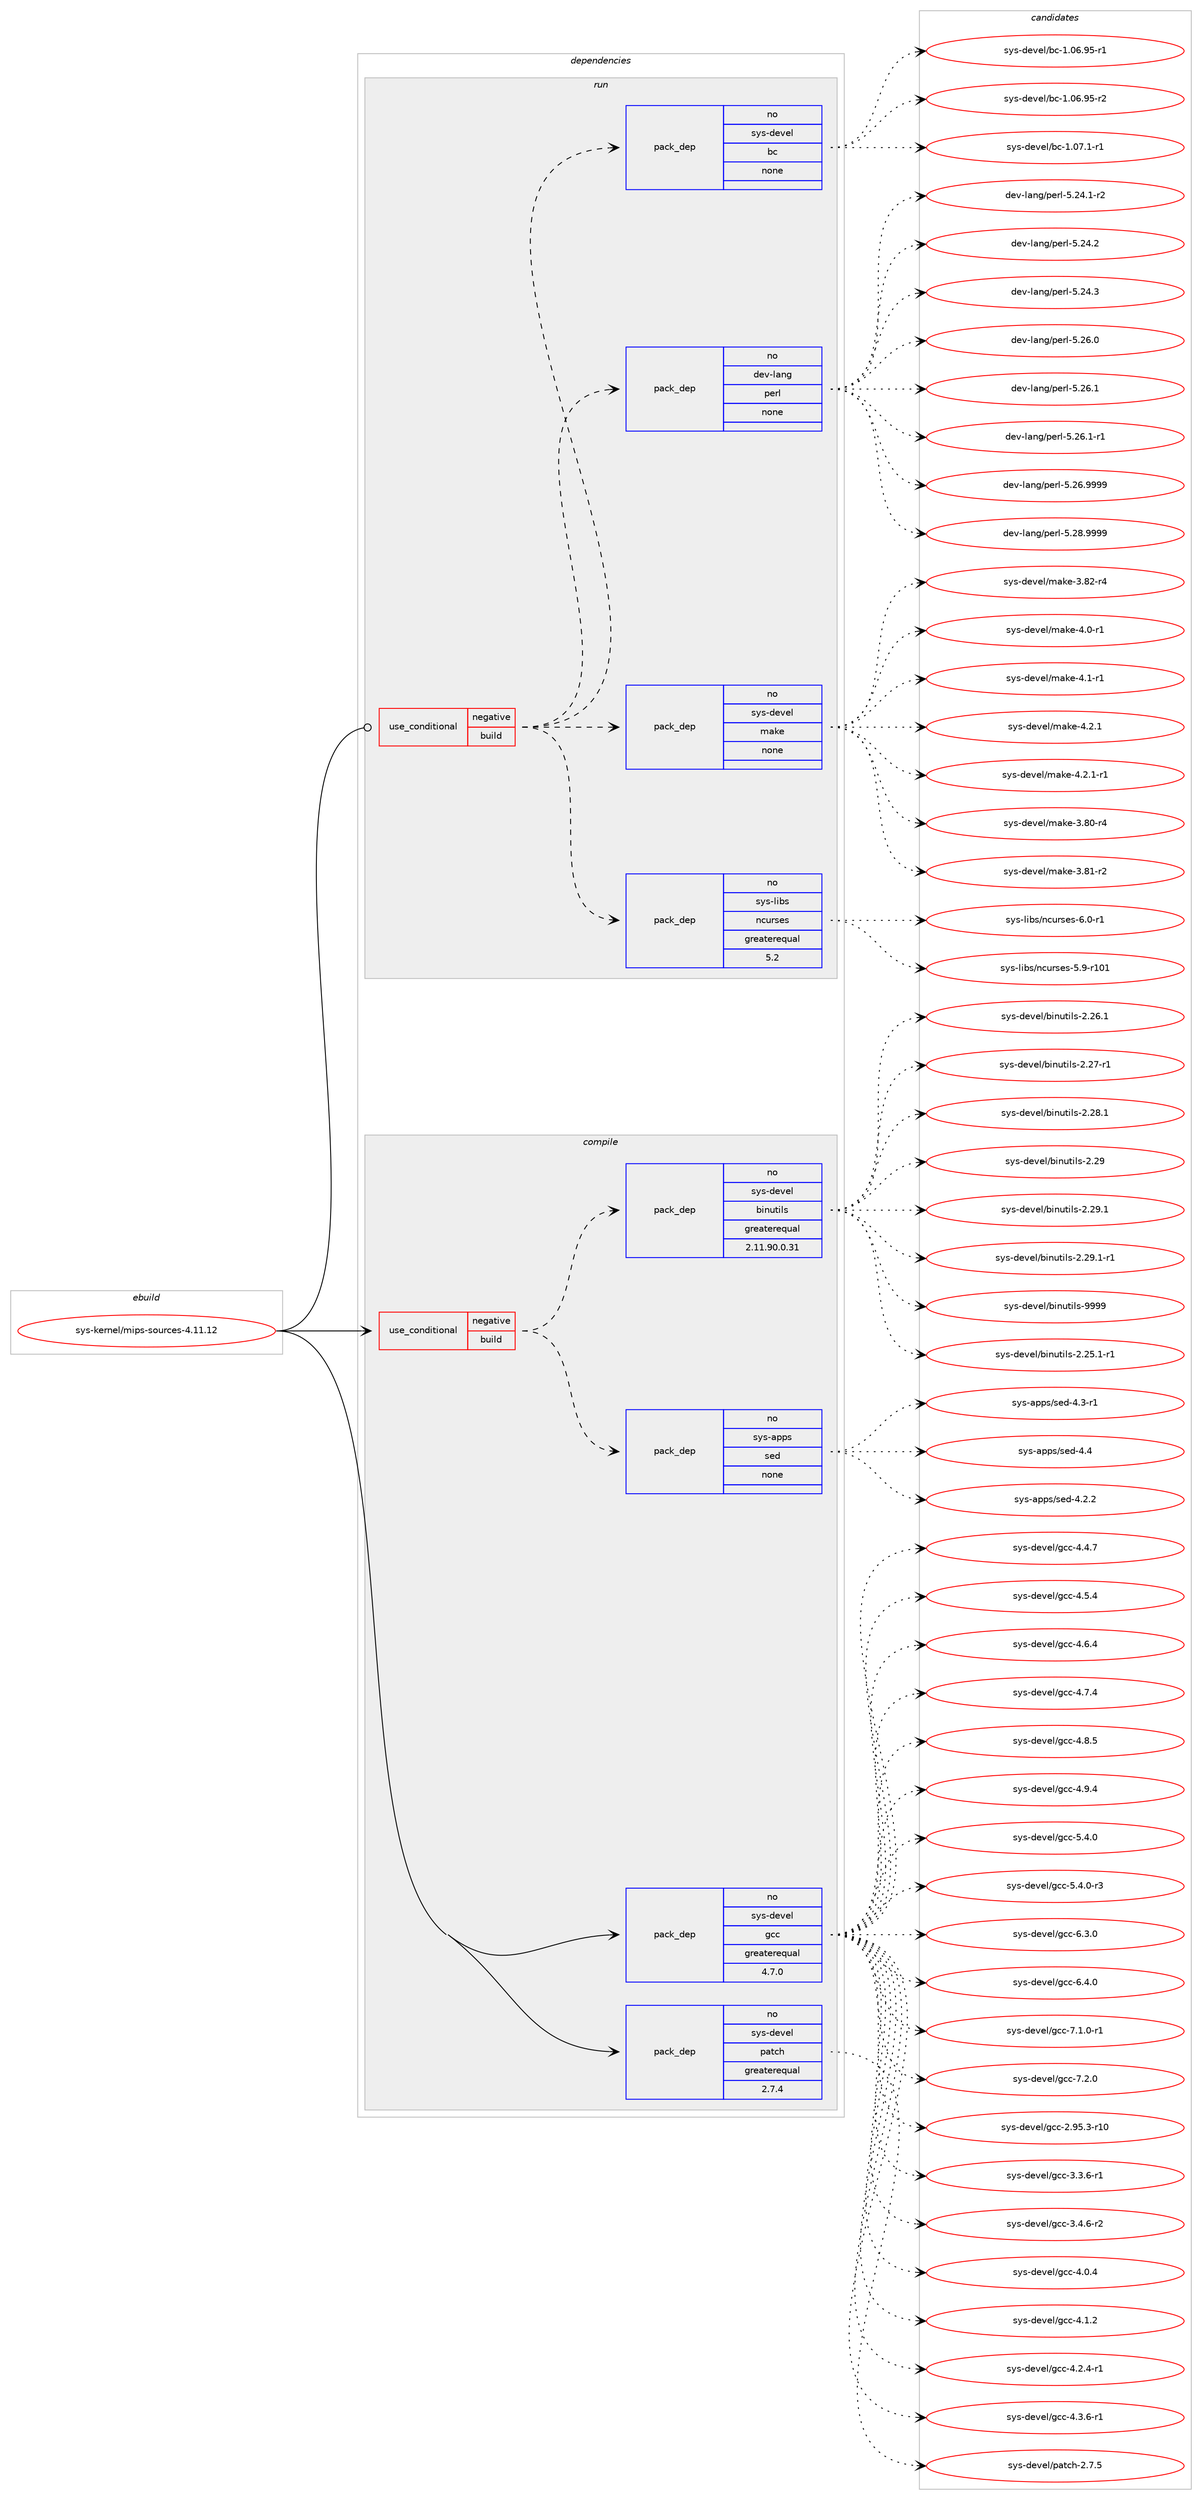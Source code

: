 digraph prolog {

# *************
# Graph options
# *************

newrank=true;
concentrate=true;
compound=true;
graph [rankdir=LR,fontname=Helvetica,fontsize=10,ranksep=1.5];#, ranksep=2.5, nodesep=0.2];
edge  [arrowhead=vee];
node  [fontname=Helvetica,fontsize=10];

# **********
# The ebuild
# **********

subgraph cluster_leftcol {
color=gray;
rank=same;
label=<<i>ebuild</i>>;
id [label="sys-kernel/mips-sources-4.11.12", color=red, width=4, href="../sys-kernel/mips-sources-4.11.12.svg"];
}

# ****************
# The dependencies
# ****************

subgraph cluster_midcol {
color=gray;
label=<<i>dependencies</i>>;
subgraph cluster_compile {
fillcolor="#eeeeee";
style=filled;
label=<<i>compile</i>>;
subgraph cond117758 {
dependency492505 [label=<<TABLE BORDER="0" CELLBORDER="1" CELLSPACING="0" CELLPADDING="4"><TR><TD ROWSPAN="3" CELLPADDING="10">use_conditional</TD></TR><TR><TD>negative</TD></TR><TR><TD>build</TD></TR></TABLE>>, shape=none, color=red];
subgraph pack366114 {
dependency492506 [label=<<TABLE BORDER="0" CELLBORDER="1" CELLSPACING="0" CELLPADDING="4" WIDTH="220"><TR><TD ROWSPAN="6" CELLPADDING="30">pack_dep</TD></TR><TR><TD WIDTH="110">no</TD></TR><TR><TD>sys-apps</TD></TR><TR><TD>sed</TD></TR><TR><TD>none</TD></TR><TR><TD></TD></TR></TABLE>>, shape=none, color=blue];
}
dependency492505:e -> dependency492506:w [weight=20,style="dashed",arrowhead="vee"];
subgraph pack366115 {
dependency492507 [label=<<TABLE BORDER="0" CELLBORDER="1" CELLSPACING="0" CELLPADDING="4" WIDTH="220"><TR><TD ROWSPAN="6" CELLPADDING="30">pack_dep</TD></TR><TR><TD WIDTH="110">no</TD></TR><TR><TD>sys-devel</TD></TR><TR><TD>binutils</TD></TR><TR><TD>greaterequal</TD></TR><TR><TD>2.11.90.0.31</TD></TR></TABLE>>, shape=none, color=blue];
}
dependency492505:e -> dependency492507:w [weight=20,style="dashed",arrowhead="vee"];
}
id:e -> dependency492505:w [weight=20,style="solid",arrowhead="vee"];
subgraph pack366116 {
dependency492508 [label=<<TABLE BORDER="0" CELLBORDER="1" CELLSPACING="0" CELLPADDING="4" WIDTH="220"><TR><TD ROWSPAN="6" CELLPADDING="30">pack_dep</TD></TR><TR><TD WIDTH="110">no</TD></TR><TR><TD>sys-devel</TD></TR><TR><TD>gcc</TD></TR><TR><TD>greaterequal</TD></TR><TR><TD>4.7.0</TD></TR></TABLE>>, shape=none, color=blue];
}
id:e -> dependency492508:w [weight=20,style="solid",arrowhead="vee"];
subgraph pack366117 {
dependency492509 [label=<<TABLE BORDER="0" CELLBORDER="1" CELLSPACING="0" CELLPADDING="4" WIDTH="220"><TR><TD ROWSPAN="6" CELLPADDING="30">pack_dep</TD></TR><TR><TD WIDTH="110">no</TD></TR><TR><TD>sys-devel</TD></TR><TR><TD>patch</TD></TR><TR><TD>greaterequal</TD></TR><TR><TD>2.7.4</TD></TR></TABLE>>, shape=none, color=blue];
}
id:e -> dependency492509:w [weight=20,style="solid",arrowhead="vee"];
}
subgraph cluster_compileandrun {
fillcolor="#eeeeee";
style=filled;
label=<<i>compile and run</i>>;
}
subgraph cluster_run {
fillcolor="#eeeeee";
style=filled;
label=<<i>run</i>>;
subgraph cond117759 {
dependency492510 [label=<<TABLE BORDER="0" CELLBORDER="1" CELLSPACING="0" CELLPADDING="4"><TR><TD ROWSPAN="3" CELLPADDING="10">use_conditional</TD></TR><TR><TD>negative</TD></TR><TR><TD>build</TD></TR></TABLE>>, shape=none, color=red];
subgraph pack366118 {
dependency492511 [label=<<TABLE BORDER="0" CELLBORDER="1" CELLSPACING="0" CELLPADDING="4" WIDTH="220"><TR><TD ROWSPAN="6" CELLPADDING="30">pack_dep</TD></TR><TR><TD WIDTH="110">no</TD></TR><TR><TD>sys-libs</TD></TR><TR><TD>ncurses</TD></TR><TR><TD>greaterequal</TD></TR><TR><TD>5.2</TD></TR></TABLE>>, shape=none, color=blue];
}
dependency492510:e -> dependency492511:w [weight=20,style="dashed",arrowhead="vee"];
subgraph pack366119 {
dependency492512 [label=<<TABLE BORDER="0" CELLBORDER="1" CELLSPACING="0" CELLPADDING="4" WIDTH="220"><TR><TD ROWSPAN="6" CELLPADDING="30">pack_dep</TD></TR><TR><TD WIDTH="110">no</TD></TR><TR><TD>sys-devel</TD></TR><TR><TD>make</TD></TR><TR><TD>none</TD></TR><TR><TD></TD></TR></TABLE>>, shape=none, color=blue];
}
dependency492510:e -> dependency492512:w [weight=20,style="dashed",arrowhead="vee"];
subgraph pack366120 {
dependency492513 [label=<<TABLE BORDER="0" CELLBORDER="1" CELLSPACING="0" CELLPADDING="4" WIDTH="220"><TR><TD ROWSPAN="6" CELLPADDING="30">pack_dep</TD></TR><TR><TD WIDTH="110">no</TD></TR><TR><TD>dev-lang</TD></TR><TR><TD>perl</TD></TR><TR><TD>none</TD></TR><TR><TD></TD></TR></TABLE>>, shape=none, color=blue];
}
dependency492510:e -> dependency492513:w [weight=20,style="dashed",arrowhead="vee"];
subgraph pack366121 {
dependency492514 [label=<<TABLE BORDER="0" CELLBORDER="1" CELLSPACING="0" CELLPADDING="4" WIDTH="220"><TR><TD ROWSPAN="6" CELLPADDING="30">pack_dep</TD></TR><TR><TD WIDTH="110">no</TD></TR><TR><TD>sys-devel</TD></TR><TR><TD>bc</TD></TR><TR><TD>none</TD></TR><TR><TD></TD></TR></TABLE>>, shape=none, color=blue];
}
dependency492510:e -> dependency492514:w [weight=20,style="dashed",arrowhead="vee"];
}
id:e -> dependency492510:w [weight=20,style="solid",arrowhead="odot"];
}
}

# **************
# The candidates
# **************

subgraph cluster_choices {
rank=same;
color=gray;
label=<<i>candidates</i>>;

subgraph choice366114 {
color=black;
nodesep=1;
choice115121115459711211211547115101100455246504650 [label="sys-apps/sed-4.2.2", color=red, width=4,href="../sys-apps/sed-4.2.2.svg"];
choice115121115459711211211547115101100455246514511449 [label="sys-apps/sed-4.3-r1", color=red, width=4,href="../sys-apps/sed-4.3-r1.svg"];
choice11512111545971121121154711510110045524652 [label="sys-apps/sed-4.4", color=red, width=4,href="../sys-apps/sed-4.4.svg"];
dependency492506:e -> choice115121115459711211211547115101100455246504650:w [style=dotted,weight="100"];
dependency492506:e -> choice115121115459711211211547115101100455246514511449:w [style=dotted,weight="100"];
dependency492506:e -> choice11512111545971121121154711510110045524652:w [style=dotted,weight="100"];
}
subgraph choice366115 {
color=black;
nodesep=1;
choice115121115451001011181011084798105110117116105108115455046505346494511449 [label="sys-devel/binutils-2.25.1-r1", color=red, width=4,href="../sys-devel/binutils-2.25.1-r1.svg"];
choice11512111545100101118101108479810511011711610510811545504650544649 [label="sys-devel/binutils-2.26.1", color=red, width=4,href="../sys-devel/binutils-2.26.1.svg"];
choice11512111545100101118101108479810511011711610510811545504650554511449 [label="sys-devel/binutils-2.27-r1", color=red, width=4,href="../sys-devel/binutils-2.27-r1.svg"];
choice11512111545100101118101108479810511011711610510811545504650564649 [label="sys-devel/binutils-2.28.1", color=red, width=4,href="../sys-devel/binutils-2.28.1.svg"];
choice1151211154510010111810110847981051101171161051081154550465057 [label="sys-devel/binutils-2.29", color=red, width=4,href="../sys-devel/binutils-2.29.svg"];
choice11512111545100101118101108479810511011711610510811545504650574649 [label="sys-devel/binutils-2.29.1", color=red, width=4,href="../sys-devel/binutils-2.29.1.svg"];
choice115121115451001011181011084798105110117116105108115455046505746494511449 [label="sys-devel/binutils-2.29.1-r1", color=red, width=4,href="../sys-devel/binutils-2.29.1-r1.svg"];
choice1151211154510010111810110847981051101171161051081154557575757 [label="sys-devel/binutils-9999", color=red, width=4,href="../sys-devel/binutils-9999.svg"];
dependency492507:e -> choice115121115451001011181011084798105110117116105108115455046505346494511449:w [style=dotted,weight="100"];
dependency492507:e -> choice11512111545100101118101108479810511011711610510811545504650544649:w [style=dotted,weight="100"];
dependency492507:e -> choice11512111545100101118101108479810511011711610510811545504650554511449:w [style=dotted,weight="100"];
dependency492507:e -> choice11512111545100101118101108479810511011711610510811545504650564649:w [style=dotted,weight="100"];
dependency492507:e -> choice1151211154510010111810110847981051101171161051081154550465057:w [style=dotted,weight="100"];
dependency492507:e -> choice11512111545100101118101108479810511011711610510811545504650574649:w [style=dotted,weight="100"];
dependency492507:e -> choice115121115451001011181011084798105110117116105108115455046505746494511449:w [style=dotted,weight="100"];
dependency492507:e -> choice1151211154510010111810110847981051101171161051081154557575757:w [style=dotted,weight="100"];
}
subgraph choice366116 {
color=black;
nodesep=1;
choice1151211154510010111810110847103999945504657534651451144948 [label="sys-devel/gcc-2.95.3-r10", color=red, width=4,href="../sys-devel/gcc-2.95.3-r10.svg"];
choice115121115451001011181011084710399994551465146544511449 [label="sys-devel/gcc-3.3.6-r1", color=red, width=4,href="../sys-devel/gcc-3.3.6-r1.svg"];
choice115121115451001011181011084710399994551465246544511450 [label="sys-devel/gcc-3.4.6-r2", color=red, width=4,href="../sys-devel/gcc-3.4.6-r2.svg"];
choice11512111545100101118101108471039999455246484652 [label="sys-devel/gcc-4.0.4", color=red, width=4,href="../sys-devel/gcc-4.0.4.svg"];
choice11512111545100101118101108471039999455246494650 [label="sys-devel/gcc-4.1.2", color=red, width=4,href="../sys-devel/gcc-4.1.2.svg"];
choice115121115451001011181011084710399994552465046524511449 [label="sys-devel/gcc-4.2.4-r1", color=red, width=4,href="../sys-devel/gcc-4.2.4-r1.svg"];
choice115121115451001011181011084710399994552465146544511449 [label="sys-devel/gcc-4.3.6-r1", color=red, width=4,href="../sys-devel/gcc-4.3.6-r1.svg"];
choice11512111545100101118101108471039999455246524655 [label="sys-devel/gcc-4.4.7", color=red, width=4,href="../sys-devel/gcc-4.4.7.svg"];
choice11512111545100101118101108471039999455246534652 [label="sys-devel/gcc-4.5.4", color=red, width=4,href="../sys-devel/gcc-4.5.4.svg"];
choice11512111545100101118101108471039999455246544652 [label="sys-devel/gcc-4.6.4", color=red, width=4,href="../sys-devel/gcc-4.6.4.svg"];
choice11512111545100101118101108471039999455246554652 [label="sys-devel/gcc-4.7.4", color=red, width=4,href="../sys-devel/gcc-4.7.4.svg"];
choice11512111545100101118101108471039999455246564653 [label="sys-devel/gcc-4.8.5", color=red, width=4,href="../sys-devel/gcc-4.8.5.svg"];
choice11512111545100101118101108471039999455246574652 [label="sys-devel/gcc-4.9.4", color=red, width=4,href="../sys-devel/gcc-4.9.4.svg"];
choice11512111545100101118101108471039999455346524648 [label="sys-devel/gcc-5.4.0", color=red, width=4,href="../sys-devel/gcc-5.4.0.svg"];
choice115121115451001011181011084710399994553465246484511451 [label="sys-devel/gcc-5.4.0-r3", color=red, width=4,href="../sys-devel/gcc-5.4.0-r3.svg"];
choice11512111545100101118101108471039999455446514648 [label="sys-devel/gcc-6.3.0", color=red, width=4,href="../sys-devel/gcc-6.3.0.svg"];
choice11512111545100101118101108471039999455446524648 [label="sys-devel/gcc-6.4.0", color=red, width=4,href="../sys-devel/gcc-6.4.0.svg"];
choice115121115451001011181011084710399994555464946484511449 [label="sys-devel/gcc-7.1.0-r1", color=red, width=4,href="../sys-devel/gcc-7.1.0-r1.svg"];
choice11512111545100101118101108471039999455546504648 [label="sys-devel/gcc-7.2.0", color=red, width=4,href="../sys-devel/gcc-7.2.0.svg"];
dependency492508:e -> choice1151211154510010111810110847103999945504657534651451144948:w [style=dotted,weight="100"];
dependency492508:e -> choice115121115451001011181011084710399994551465146544511449:w [style=dotted,weight="100"];
dependency492508:e -> choice115121115451001011181011084710399994551465246544511450:w [style=dotted,weight="100"];
dependency492508:e -> choice11512111545100101118101108471039999455246484652:w [style=dotted,weight="100"];
dependency492508:e -> choice11512111545100101118101108471039999455246494650:w [style=dotted,weight="100"];
dependency492508:e -> choice115121115451001011181011084710399994552465046524511449:w [style=dotted,weight="100"];
dependency492508:e -> choice115121115451001011181011084710399994552465146544511449:w [style=dotted,weight="100"];
dependency492508:e -> choice11512111545100101118101108471039999455246524655:w [style=dotted,weight="100"];
dependency492508:e -> choice11512111545100101118101108471039999455246534652:w [style=dotted,weight="100"];
dependency492508:e -> choice11512111545100101118101108471039999455246544652:w [style=dotted,weight="100"];
dependency492508:e -> choice11512111545100101118101108471039999455246554652:w [style=dotted,weight="100"];
dependency492508:e -> choice11512111545100101118101108471039999455246564653:w [style=dotted,weight="100"];
dependency492508:e -> choice11512111545100101118101108471039999455246574652:w [style=dotted,weight="100"];
dependency492508:e -> choice11512111545100101118101108471039999455346524648:w [style=dotted,weight="100"];
dependency492508:e -> choice115121115451001011181011084710399994553465246484511451:w [style=dotted,weight="100"];
dependency492508:e -> choice11512111545100101118101108471039999455446514648:w [style=dotted,weight="100"];
dependency492508:e -> choice11512111545100101118101108471039999455446524648:w [style=dotted,weight="100"];
dependency492508:e -> choice115121115451001011181011084710399994555464946484511449:w [style=dotted,weight="100"];
dependency492508:e -> choice11512111545100101118101108471039999455546504648:w [style=dotted,weight="100"];
}
subgraph choice366117 {
color=black;
nodesep=1;
choice11512111545100101118101108471129711699104455046554653 [label="sys-devel/patch-2.7.5", color=red, width=4,href="../sys-devel/patch-2.7.5.svg"];
dependency492509:e -> choice11512111545100101118101108471129711699104455046554653:w [style=dotted,weight="100"];
}
subgraph choice366118 {
color=black;
nodesep=1;
choice115121115451081059811547110991171141151011154553465745114494849 [label="sys-libs/ncurses-5.9-r101", color=red, width=4,href="../sys-libs/ncurses-5.9-r101.svg"];
choice11512111545108105981154711099117114115101115455446484511449 [label="sys-libs/ncurses-6.0-r1", color=red, width=4,href="../sys-libs/ncurses-6.0-r1.svg"];
dependency492511:e -> choice115121115451081059811547110991171141151011154553465745114494849:w [style=dotted,weight="100"];
dependency492511:e -> choice11512111545108105981154711099117114115101115455446484511449:w [style=dotted,weight="100"];
}
subgraph choice366119 {
color=black;
nodesep=1;
choice11512111545100101118101108471099710710145514656484511452 [label="sys-devel/make-3.80-r4", color=red, width=4,href="../sys-devel/make-3.80-r4.svg"];
choice11512111545100101118101108471099710710145514656494511450 [label="sys-devel/make-3.81-r2", color=red, width=4,href="../sys-devel/make-3.81-r2.svg"];
choice11512111545100101118101108471099710710145514656504511452 [label="sys-devel/make-3.82-r4", color=red, width=4,href="../sys-devel/make-3.82-r4.svg"];
choice115121115451001011181011084710997107101455246484511449 [label="sys-devel/make-4.0-r1", color=red, width=4,href="../sys-devel/make-4.0-r1.svg"];
choice115121115451001011181011084710997107101455246494511449 [label="sys-devel/make-4.1-r1", color=red, width=4,href="../sys-devel/make-4.1-r1.svg"];
choice115121115451001011181011084710997107101455246504649 [label="sys-devel/make-4.2.1", color=red, width=4,href="../sys-devel/make-4.2.1.svg"];
choice1151211154510010111810110847109971071014552465046494511449 [label="sys-devel/make-4.2.1-r1", color=red, width=4,href="../sys-devel/make-4.2.1-r1.svg"];
dependency492512:e -> choice11512111545100101118101108471099710710145514656484511452:w [style=dotted,weight="100"];
dependency492512:e -> choice11512111545100101118101108471099710710145514656494511450:w [style=dotted,weight="100"];
dependency492512:e -> choice11512111545100101118101108471099710710145514656504511452:w [style=dotted,weight="100"];
dependency492512:e -> choice115121115451001011181011084710997107101455246484511449:w [style=dotted,weight="100"];
dependency492512:e -> choice115121115451001011181011084710997107101455246494511449:w [style=dotted,weight="100"];
dependency492512:e -> choice115121115451001011181011084710997107101455246504649:w [style=dotted,weight="100"];
dependency492512:e -> choice1151211154510010111810110847109971071014552465046494511449:w [style=dotted,weight="100"];
}
subgraph choice366120 {
color=black;
nodesep=1;
choice100101118451089711010347112101114108455346505246494511450 [label="dev-lang/perl-5.24.1-r2", color=red, width=4,href="../dev-lang/perl-5.24.1-r2.svg"];
choice10010111845108971101034711210111410845534650524650 [label="dev-lang/perl-5.24.2", color=red, width=4,href="../dev-lang/perl-5.24.2.svg"];
choice10010111845108971101034711210111410845534650524651 [label="dev-lang/perl-5.24.3", color=red, width=4,href="../dev-lang/perl-5.24.3.svg"];
choice10010111845108971101034711210111410845534650544648 [label="dev-lang/perl-5.26.0", color=red, width=4,href="../dev-lang/perl-5.26.0.svg"];
choice10010111845108971101034711210111410845534650544649 [label="dev-lang/perl-5.26.1", color=red, width=4,href="../dev-lang/perl-5.26.1.svg"];
choice100101118451089711010347112101114108455346505446494511449 [label="dev-lang/perl-5.26.1-r1", color=red, width=4,href="../dev-lang/perl-5.26.1-r1.svg"];
choice10010111845108971101034711210111410845534650544657575757 [label="dev-lang/perl-5.26.9999", color=red, width=4,href="../dev-lang/perl-5.26.9999.svg"];
choice10010111845108971101034711210111410845534650564657575757 [label="dev-lang/perl-5.28.9999", color=red, width=4,href="../dev-lang/perl-5.28.9999.svg"];
dependency492513:e -> choice100101118451089711010347112101114108455346505246494511450:w [style=dotted,weight="100"];
dependency492513:e -> choice10010111845108971101034711210111410845534650524650:w [style=dotted,weight="100"];
dependency492513:e -> choice10010111845108971101034711210111410845534650524651:w [style=dotted,weight="100"];
dependency492513:e -> choice10010111845108971101034711210111410845534650544648:w [style=dotted,weight="100"];
dependency492513:e -> choice10010111845108971101034711210111410845534650544649:w [style=dotted,weight="100"];
dependency492513:e -> choice100101118451089711010347112101114108455346505446494511449:w [style=dotted,weight="100"];
dependency492513:e -> choice10010111845108971101034711210111410845534650544657575757:w [style=dotted,weight="100"];
dependency492513:e -> choice10010111845108971101034711210111410845534650564657575757:w [style=dotted,weight="100"];
}
subgraph choice366121 {
color=black;
nodesep=1;
choice1151211154510010111810110847989945494648544657534511449 [label="sys-devel/bc-1.06.95-r1", color=red, width=4,href="../sys-devel/bc-1.06.95-r1.svg"];
choice1151211154510010111810110847989945494648544657534511450 [label="sys-devel/bc-1.06.95-r2", color=red, width=4,href="../sys-devel/bc-1.06.95-r2.svg"];
choice11512111545100101118101108479899454946485546494511449 [label="sys-devel/bc-1.07.1-r1", color=red, width=4,href="../sys-devel/bc-1.07.1-r1.svg"];
dependency492514:e -> choice1151211154510010111810110847989945494648544657534511449:w [style=dotted,weight="100"];
dependency492514:e -> choice1151211154510010111810110847989945494648544657534511450:w [style=dotted,weight="100"];
dependency492514:e -> choice11512111545100101118101108479899454946485546494511449:w [style=dotted,weight="100"];
}
}

}

